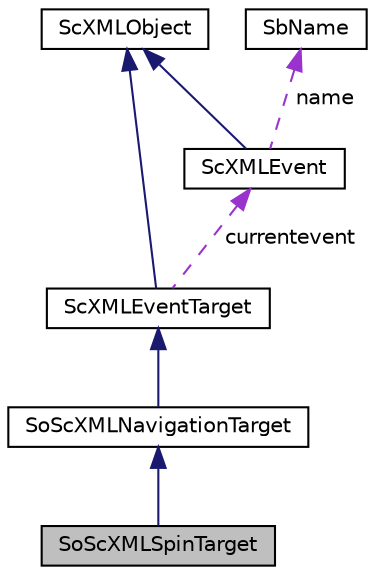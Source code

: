 digraph "SoScXMLSpinTarget"
{
 // LATEX_PDF_SIZE
  edge [fontname="Helvetica",fontsize="10",labelfontname="Helvetica",labelfontsize="10"];
  node [fontname="Helvetica",fontsize="10",shape=record];
  Node1 [label="SoScXMLSpinTarget",height=0.2,width=0.4,color="black", fillcolor="grey75", style="filled", fontcolor="black",tooltip="Navigation system event target for spinning operations."];
  Node2 -> Node1 [dir="back",color="midnightblue",fontsize="10",style="solid",fontname="Helvetica"];
  Node2 [label="SoScXMLNavigationTarget",height=0.2,width=0.4,color="black", fillcolor="white", style="filled",URL="$classSoScXMLNavigationTarget.html",tooltip="base class for navigation system SCXML event target services"];
  Node3 -> Node2 [dir="back",color="midnightblue",fontsize="10",style="solid",fontname="Helvetica"];
  Node3 [label="ScXMLEventTarget",height=0.2,width=0.4,color="black", fillcolor="white", style="filled",URL="$classScXMLEventTarget.html",tooltip="base class for event targets for inter-system event communication"];
  Node4 -> Node3 [dir="back",color="midnightblue",fontsize="10",style="solid",fontname="Helvetica"];
  Node4 [label="ScXMLObject",height=0.2,width=0.4,color="black", fillcolor="white", style="filled",URL="$classScXMLObject.html",tooltip="Base class for all SCXML objects."];
  Node5 -> Node3 [dir="back",color="darkorchid3",fontsize="10",style="dashed",label=" currentevent" ,fontname="Helvetica"];
  Node5 [label="ScXMLEvent",height=0.2,width=0.4,color="black", fillcolor="white", style="filled",URL="$classScXMLEvent.html",tooltip="Base class for events sent to SCXML state machines."];
  Node4 -> Node5 [dir="back",color="midnightblue",fontsize="10",style="solid",fontname="Helvetica"];
  Node6 -> Node5 [dir="back",color="darkorchid3",fontsize="10",style="dashed",label=" name" ,fontname="Helvetica"];
  Node6 [label="SbName",height=0.2,width=0.4,color="black", fillcolor="white", style="filled",URL="$classSbName.html",tooltip="The SbName class stores strings by reference."];
}
